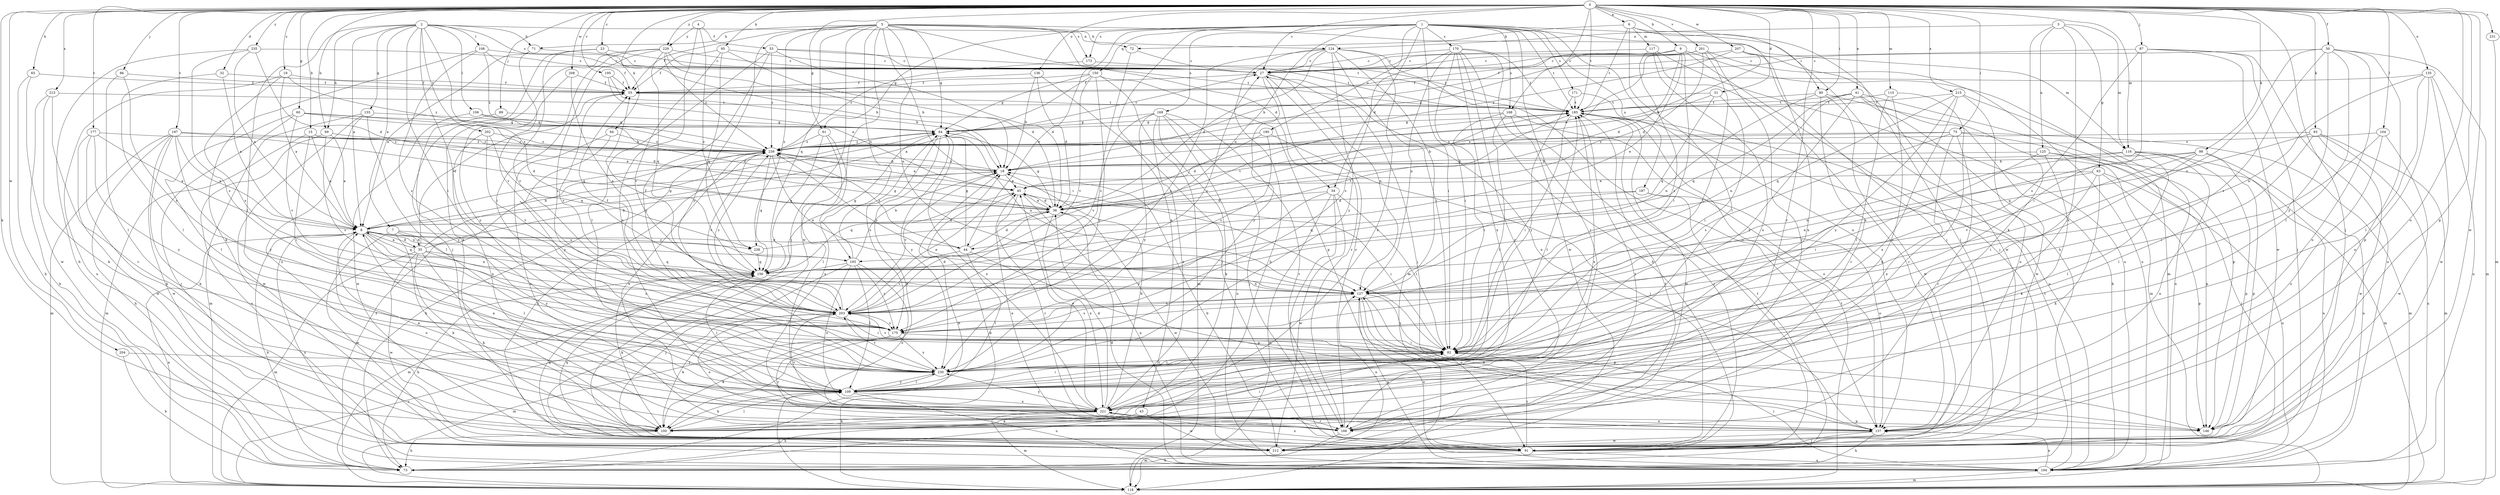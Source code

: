 strict digraph  {
0;
1;
2;
3;
4;
5;
6;
7;
8;
9;
15;
18;
19;
23;
27;
31;
32;
34;
35;
36;
41;
43;
44;
45;
50;
53;
55;
60;
61;
63;
64;
65;
69;
71;
72;
73;
75;
80;
82;
86;
87;
89;
91;
93;
94;
95;
98;
100;
104;
106;
108;
109;
110;
116;
117;
118;
124;
125;
127;
135;
136;
137;
146;
150;
155;
156;
166;
168;
169;
170;
171;
173;
175;
177;
185;
187;
190;
193;
194;
195;
197;
201;
202;
203;
204;
207;
208;
212;
213;
215;
221;
229;
230;
231;
235;
238;
239;
0 -> 6  [label=a];
0 -> 9  [label=b];
0 -> 15  [label=b];
0 -> 19  [label=c];
0 -> 23  [label=c];
0 -> 27  [label=c];
0 -> 31  [label=d];
0 -> 32  [label=d];
0 -> 41  [label=e];
0 -> 50  [label=f];
0 -> 60  [label=g];
0 -> 61  [label=g];
0 -> 65  [label=h];
0 -> 69  [label=h];
0 -> 75  [label=i];
0 -> 80  [label=i];
0 -> 86  [label=j];
0 -> 87  [label=j];
0 -> 89  [label=j];
0 -> 91  [label=j];
0 -> 93  [label=k];
0 -> 94  [label=k];
0 -> 95  [label=k];
0 -> 98  [label=k];
0 -> 100  [label=k];
0 -> 104  [label=l];
0 -> 110  [label=m];
0 -> 116  [label=m];
0 -> 135  [label=o];
0 -> 136  [label=o];
0 -> 137  [label=o];
0 -> 146  [label=p];
0 -> 166  [label=r];
0 -> 168  [label=s];
0 -> 177  [label=t];
0 -> 185  [label=t];
0 -> 195  [label=v];
0 -> 197  [label=v];
0 -> 201  [label=v];
0 -> 204  [label=w];
0 -> 207  [label=w];
0 -> 208  [label=w];
0 -> 212  [label=w];
0 -> 213  [label=x];
0 -> 215  [label=x];
0 -> 229  [label=y];
0 -> 231  [label=z];
0 -> 235  [label=z];
1 -> 34  [label=d];
1 -> 43  [label=e];
1 -> 44  [label=e];
1 -> 61  [label=g];
1 -> 80  [label=i];
1 -> 82  [label=i];
1 -> 91  [label=j];
1 -> 137  [label=o];
1 -> 150  [label=q];
1 -> 166  [label=r];
1 -> 168  [label=s];
1 -> 169  [label=s];
1 -> 170  [label=s];
1 -> 171  [label=s];
1 -> 173  [label=s];
1 -> 185  [label=t];
1 -> 187  [label=u];
1 -> 190  [label=u];
1 -> 193  [label=u];
2 -> 7  [label=a];
2 -> 8  [label=a];
2 -> 27  [label=c];
2 -> 69  [label=h];
2 -> 71  [label=h];
2 -> 82  [label=i];
2 -> 106  [label=l];
2 -> 108  [label=l];
2 -> 109  [label=l];
2 -> 124  [label=n];
2 -> 155  [label=q];
2 -> 202  [label=v];
2 -> 203  [label=v];
2 -> 238  [label=z];
3 -> 63  [label=g];
3 -> 100  [label=k];
3 -> 116  [label=m];
3 -> 124  [label=n];
3 -> 125  [label=n];
3 -> 221  [label=x];
4 -> 53  [label=f];
4 -> 221  [label=x];
4 -> 229  [label=y];
4 -> 238  [label=z];
5 -> 34  [label=d];
5 -> 55  [label=f];
5 -> 64  [label=g];
5 -> 71  [label=h];
5 -> 72  [label=h];
5 -> 82  [label=i];
5 -> 91  [label=j];
5 -> 116  [label=m];
5 -> 127  [label=n];
5 -> 156  [label=q];
5 -> 173  [label=s];
5 -> 185  [label=t];
5 -> 193  [label=u];
5 -> 212  [label=w];
5 -> 230  [label=y];
5 -> 238  [label=z];
6 -> 72  [label=h];
6 -> 73  [label=h];
6 -> 91  [label=j];
6 -> 109  [label=l];
6 -> 117  [label=m];
6 -> 185  [label=t];
7 -> 35  [label=d];
7 -> 100  [label=k];
7 -> 193  [label=u];
7 -> 212  [label=w];
7 -> 230  [label=y];
8 -> 18  [label=b];
8 -> 35  [label=d];
8 -> 44  [label=e];
8 -> 64  [label=g];
8 -> 73  [label=h];
8 -> 109  [label=l];
8 -> 127  [label=n];
8 -> 137  [label=o];
8 -> 156  [label=q];
8 -> 185  [label=t];
8 -> 193  [label=u];
8 -> 194  [label=u];
8 -> 238  [label=z];
9 -> 18  [label=b];
9 -> 27  [label=c];
9 -> 36  [label=d];
9 -> 44  [label=e];
9 -> 45  [label=e];
9 -> 82  [label=i];
9 -> 91  [label=j];
9 -> 118  [label=m];
15 -> 8  [label=a];
15 -> 45  [label=e];
15 -> 82  [label=i];
15 -> 118  [label=m];
15 -> 239  [label=z];
18 -> 45  [label=e];
18 -> 203  [label=v];
18 -> 239  [label=z];
19 -> 8  [label=a];
19 -> 55  [label=f];
19 -> 175  [label=s];
19 -> 194  [label=u];
19 -> 239  [label=z];
23 -> 18  [label=b];
23 -> 27  [label=c];
23 -> 91  [label=j];
23 -> 203  [label=v];
27 -> 55  [label=f];
27 -> 91  [label=j];
27 -> 127  [label=n];
27 -> 137  [label=o];
27 -> 166  [label=r];
27 -> 230  [label=y];
31 -> 45  [label=e];
31 -> 82  [label=i];
31 -> 156  [label=q];
31 -> 185  [label=t];
32 -> 8  [label=a];
32 -> 55  [label=f];
32 -> 109  [label=l];
34 -> 36  [label=d];
34 -> 82  [label=i];
34 -> 91  [label=j];
34 -> 118  [label=m];
34 -> 212  [label=w];
34 -> 230  [label=y];
35 -> 8  [label=a];
35 -> 18  [label=b];
35 -> 55  [label=f];
35 -> 64  [label=g];
35 -> 100  [label=k];
35 -> 118  [label=m];
35 -> 156  [label=q];
35 -> 166  [label=r];
35 -> 175  [label=s];
35 -> 212  [label=w];
36 -> 8  [label=a];
36 -> 45  [label=e];
36 -> 64  [label=g];
36 -> 185  [label=t];
36 -> 212  [label=w];
36 -> 221  [label=x];
41 -> 73  [label=h];
41 -> 127  [label=n];
41 -> 146  [label=p];
41 -> 156  [label=q];
41 -> 185  [label=t];
41 -> 212  [label=w];
41 -> 230  [label=y];
43 -> 73  [label=h];
43 -> 100  [label=k];
43 -> 212  [label=w];
44 -> 36  [label=d];
44 -> 64  [label=g];
44 -> 109  [label=l];
44 -> 146  [label=p];
44 -> 203  [label=v];
44 -> 239  [label=z];
45 -> 36  [label=d];
45 -> 82  [label=i];
45 -> 156  [label=q];
45 -> 166  [label=r];
45 -> 194  [label=u];
50 -> 27  [label=c];
50 -> 109  [label=l];
50 -> 118  [label=m];
50 -> 127  [label=n];
50 -> 137  [label=o];
50 -> 146  [label=p];
50 -> 175  [label=s];
50 -> 230  [label=y];
53 -> 27  [label=c];
53 -> 36  [label=d];
53 -> 109  [label=l];
53 -> 185  [label=t];
53 -> 230  [label=y];
53 -> 239  [label=z];
55 -> 185  [label=t];
55 -> 203  [label=v];
60 -> 18  [label=b];
60 -> 36  [label=d];
60 -> 64  [label=g];
60 -> 91  [label=j];
60 -> 109  [label=l];
60 -> 203  [label=v];
61 -> 109  [label=l];
61 -> 156  [label=q];
61 -> 221  [label=x];
61 -> 239  [label=z];
63 -> 45  [label=e];
63 -> 100  [label=k];
63 -> 109  [label=l];
63 -> 127  [label=n];
63 -> 146  [label=p];
63 -> 194  [label=u];
64 -> 27  [label=c];
64 -> 100  [label=k];
64 -> 127  [label=n];
64 -> 175  [label=s];
64 -> 221  [label=x];
64 -> 230  [label=y];
64 -> 239  [label=z];
65 -> 55  [label=f];
65 -> 73  [label=h];
65 -> 212  [label=w];
69 -> 8  [label=a];
69 -> 175  [label=s];
69 -> 194  [label=u];
69 -> 239  [label=z];
71 -> 8  [label=a];
71 -> 27  [label=c];
71 -> 203  [label=v];
72 -> 27  [label=c];
72 -> 175  [label=s];
73 -> 18  [label=b];
73 -> 185  [label=t];
73 -> 239  [label=z];
75 -> 18  [label=b];
75 -> 118  [label=m];
75 -> 146  [label=p];
75 -> 166  [label=r];
75 -> 175  [label=s];
75 -> 221  [label=x];
75 -> 239  [label=z];
80 -> 118  [label=m];
80 -> 127  [label=n];
80 -> 166  [label=r];
80 -> 185  [label=t];
80 -> 212  [label=w];
82 -> 203  [label=v];
82 -> 230  [label=y];
86 -> 55  [label=f];
86 -> 109  [label=l];
86 -> 175  [label=s];
87 -> 27  [label=c];
87 -> 82  [label=i];
87 -> 91  [label=j];
87 -> 175  [label=s];
87 -> 194  [label=u];
87 -> 212  [label=w];
89 -> 64  [label=g];
89 -> 230  [label=y];
91 -> 73  [label=h];
91 -> 82  [label=i];
91 -> 156  [label=q];
91 -> 194  [label=u];
91 -> 221  [label=x];
93 -> 109  [label=l];
93 -> 118  [label=m];
93 -> 156  [label=q];
93 -> 194  [label=u];
93 -> 212  [label=w];
93 -> 239  [label=z];
94 -> 166  [label=r];
94 -> 230  [label=y];
94 -> 239  [label=z];
95 -> 27  [label=c];
95 -> 36  [label=d];
95 -> 55  [label=f];
95 -> 156  [label=q];
95 -> 203  [label=v];
98 -> 18  [label=b];
98 -> 82  [label=i];
98 -> 127  [label=n];
98 -> 146  [label=p];
98 -> 194  [label=u];
98 -> 203  [label=v];
100 -> 73  [label=h];
100 -> 82  [label=i];
100 -> 109  [label=l];
104 -> 82  [label=i];
104 -> 137  [label=o];
104 -> 212  [label=w];
104 -> 239  [label=z];
106 -> 36  [label=d];
106 -> 64  [label=g];
106 -> 212  [label=w];
108 -> 27  [label=c];
108 -> 55  [label=f];
108 -> 100  [label=k];
108 -> 175  [label=s];
108 -> 239  [label=z];
109 -> 8  [label=a];
109 -> 82  [label=i];
109 -> 100  [label=k];
109 -> 185  [label=t];
109 -> 194  [label=u];
109 -> 221  [label=x];
109 -> 230  [label=y];
110 -> 100  [label=k];
110 -> 109  [label=l];
110 -> 166  [label=r];
110 -> 185  [label=t];
116 -> 18  [label=b];
116 -> 109  [label=l];
116 -> 127  [label=n];
116 -> 137  [label=o];
116 -> 146  [label=p];
116 -> 194  [label=u];
117 -> 27  [label=c];
117 -> 137  [label=o];
117 -> 175  [label=s];
117 -> 194  [label=u];
117 -> 221  [label=x];
118 -> 8  [label=a];
118 -> 18  [label=b];
118 -> 109  [label=l];
118 -> 185  [label=t];
118 -> 203  [label=v];
124 -> 27  [label=c];
124 -> 36  [label=d];
124 -> 73  [label=h];
124 -> 82  [label=i];
124 -> 118  [label=m];
124 -> 137  [label=o];
124 -> 175  [label=s];
124 -> 221  [label=x];
124 -> 230  [label=y];
125 -> 18  [label=b];
125 -> 82  [label=i];
125 -> 91  [label=j];
125 -> 100  [label=k];
125 -> 118  [label=m];
127 -> 55  [label=f];
127 -> 82  [label=i];
127 -> 137  [label=o];
127 -> 146  [label=p];
127 -> 175  [label=s];
127 -> 194  [label=u];
127 -> 203  [label=v];
127 -> 239  [label=z];
135 -> 55  [label=f];
135 -> 109  [label=l];
135 -> 127  [label=n];
135 -> 137  [label=o];
135 -> 194  [label=u];
135 -> 212  [label=w];
136 -> 18  [label=b];
136 -> 36  [label=d];
136 -> 55  [label=f];
136 -> 91  [label=j];
137 -> 73  [label=h];
137 -> 91  [label=j];
137 -> 127  [label=n];
137 -> 212  [label=w];
150 -> 8  [label=a];
150 -> 55  [label=f];
150 -> 64  [label=g];
150 -> 118  [label=m];
150 -> 146  [label=p];
150 -> 203  [label=v];
150 -> 230  [label=y];
155 -> 64  [label=g];
155 -> 109  [label=l];
155 -> 118  [label=m];
155 -> 212  [label=w];
155 -> 221  [label=x];
156 -> 64  [label=g];
156 -> 73  [label=h];
156 -> 100  [label=k];
156 -> 109  [label=l];
156 -> 127  [label=n];
166 -> 27  [label=c];
166 -> 45  [label=e];
166 -> 118  [label=m];
166 -> 185  [label=t];
168 -> 64  [label=g];
168 -> 82  [label=i];
168 -> 91  [label=j];
168 -> 109  [label=l];
168 -> 137  [label=o];
169 -> 64  [label=g];
169 -> 91  [label=j];
169 -> 100  [label=k];
169 -> 166  [label=r];
169 -> 194  [label=u];
169 -> 203  [label=v];
169 -> 221  [label=x];
169 -> 230  [label=y];
170 -> 27  [label=c];
170 -> 73  [label=h];
170 -> 82  [label=i];
170 -> 127  [label=n];
170 -> 166  [label=r];
170 -> 175  [label=s];
170 -> 185  [label=t];
170 -> 212  [label=w];
170 -> 221  [label=x];
171 -> 185  [label=t];
171 -> 194  [label=u];
171 -> 230  [label=y];
173 -> 185  [label=t];
173 -> 239  [label=z];
175 -> 82  [label=i];
175 -> 100  [label=k];
175 -> 118  [label=m];
175 -> 166  [label=r];
175 -> 230  [label=y];
177 -> 8  [label=a];
177 -> 100  [label=k];
177 -> 212  [label=w];
177 -> 230  [label=y];
177 -> 239  [label=z];
185 -> 64  [label=g];
185 -> 82  [label=i];
185 -> 212  [label=w];
185 -> 221  [label=x];
187 -> 36  [label=d];
187 -> 91  [label=j];
187 -> 137  [label=o];
187 -> 156  [label=q];
190 -> 36  [label=d];
190 -> 91  [label=j];
190 -> 203  [label=v];
190 -> 239  [label=z];
193 -> 18  [label=b];
193 -> 64  [label=g];
193 -> 91  [label=j];
193 -> 109  [label=l];
193 -> 118  [label=m];
193 -> 137  [label=o];
193 -> 175  [label=s];
193 -> 221  [label=x];
194 -> 36  [label=d];
194 -> 82  [label=i];
194 -> 118  [label=m];
194 -> 127  [label=n];
194 -> 137  [label=o];
194 -> 185  [label=t];
195 -> 18  [label=b];
195 -> 45  [label=e];
195 -> 55  [label=f];
197 -> 8  [label=a];
197 -> 36  [label=d];
197 -> 73  [label=h];
197 -> 100  [label=k];
197 -> 118  [label=m];
197 -> 212  [label=w];
197 -> 230  [label=y];
197 -> 239  [label=z];
201 -> 27  [label=c];
201 -> 36  [label=d];
201 -> 55  [label=f];
201 -> 82  [label=i];
201 -> 166  [label=r];
201 -> 194  [label=u];
201 -> 239  [label=z];
202 -> 156  [label=q];
202 -> 203  [label=v];
202 -> 221  [label=x];
202 -> 239  [label=z];
203 -> 27  [label=c];
203 -> 36  [label=d];
203 -> 45  [label=e];
203 -> 55  [label=f];
203 -> 82  [label=i];
203 -> 100  [label=k];
203 -> 137  [label=o];
203 -> 175  [label=s];
203 -> 239  [label=z];
204 -> 73  [label=h];
204 -> 230  [label=y];
207 -> 18  [label=b];
207 -> 27  [label=c];
207 -> 212  [label=w];
207 -> 221  [label=x];
207 -> 239  [label=z];
208 -> 55  [label=f];
208 -> 127  [label=n];
208 -> 230  [label=y];
212 -> 18  [label=b];
212 -> 127  [label=n];
212 -> 156  [label=q];
212 -> 185  [label=t];
212 -> 239  [label=z];
213 -> 73  [label=h];
213 -> 100  [label=k];
213 -> 166  [label=r];
213 -> 185  [label=t];
215 -> 137  [label=o];
215 -> 156  [label=q];
215 -> 185  [label=t];
215 -> 194  [label=u];
215 -> 221  [label=x];
215 -> 230  [label=y];
221 -> 8  [label=a];
221 -> 18  [label=b];
221 -> 36  [label=d];
221 -> 45  [label=e];
221 -> 100  [label=k];
221 -> 118  [label=m];
221 -> 137  [label=o];
221 -> 146  [label=p];
221 -> 166  [label=r];
221 -> 203  [label=v];
221 -> 230  [label=y];
229 -> 18  [label=b];
229 -> 27  [label=c];
229 -> 82  [label=i];
229 -> 100  [label=k];
229 -> 156  [label=q];
229 -> 175  [label=s];
229 -> 185  [label=t];
229 -> 239  [label=z];
230 -> 82  [label=i];
230 -> 109  [label=l];
230 -> 203  [label=v];
231 -> 118  [label=m];
235 -> 8  [label=a];
235 -> 27  [label=c];
235 -> 36  [label=d];
235 -> 73  [label=h];
235 -> 175  [label=s];
238 -> 156  [label=q];
238 -> 185  [label=t];
239 -> 18  [label=b];
239 -> 45  [label=e];
239 -> 73  [label=h];
239 -> 127  [label=n];
239 -> 156  [label=q];
239 -> 203  [label=v];
239 -> 221  [label=x];
}
